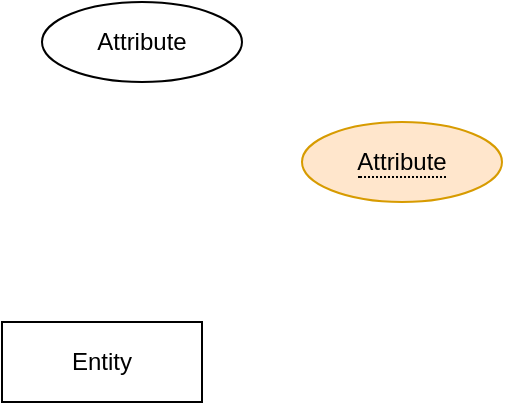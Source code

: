 <mxfile version="15.5.9" type="google"><diagram id="li-DM0JlhOD1iy7BfcCN" name="Page-1"><mxGraphModel dx="868" dy="482" grid="1" gridSize="10" guides="1" tooltips="1" connect="1" arrows="1" fold="1" page="1" pageScale="1" pageWidth="827" pageHeight="1169" math="0" shadow="0"><root><mxCell id="0"/><mxCell id="1" parent="0"/><mxCell id="lBS-0i4YsjXcFTSh7dkw-1" value="Entity" style="whiteSpace=wrap;html=1;align=center;" vertex="1" parent="1"><mxGeometry x="70" y="200" width="100" height="40" as="geometry"/></mxCell><mxCell id="lBS-0i4YsjXcFTSh7dkw-3" value="&lt;span style=&quot;border-bottom: 1px dotted&quot;&gt;Attribute&lt;/span&gt;" style="ellipse;whiteSpace=wrap;html=1;align=center;fillColor=#ffe6cc;strokeColor=#d79b00;fontStyle=0" vertex="1" parent="1"><mxGeometry x="220" y="100" width="100" height="40" as="geometry"/></mxCell><mxCell id="lBS-0i4YsjXcFTSh7dkw-5" value="Attribute" style="ellipse;whiteSpace=wrap;html=1;align=center;" vertex="1" parent="1"><mxGeometry x="90" y="40" width="100" height="40" as="geometry"/></mxCell></root></mxGraphModel></diagram></mxfile>
